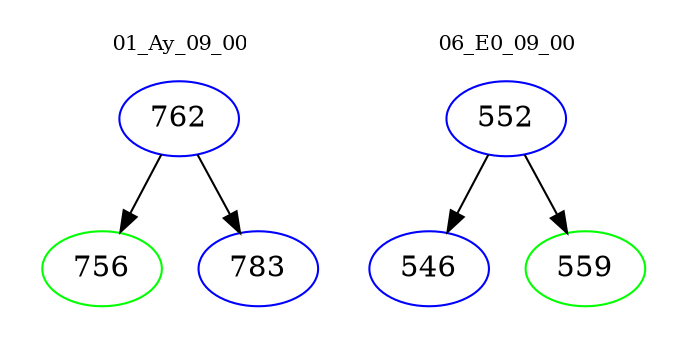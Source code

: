digraph{
subgraph cluster_0 {
color = white
label = "01_Ay_09_00";
fontsize=10;
T0_762 [label="762", color="blue"]
T0_762 -> T0_756 [color="black"]
T0_756 [label="756", color="green"]
T0_762 -> T0_783 [color="black"]
T0_783 [label="783", color="blue"]
}
subgraph cluster_1 {
color = white
label = "06_E0_09_00";
fontsize=10;
T1_552 [label="552", color="blue"]
T1_552 -> T1_546 [color="black"]
T1_546 [label="546", color="blue"]
T1_552 -> T1_559 [color="black"]
T1_559 [label="559", color="green"]
}
}
